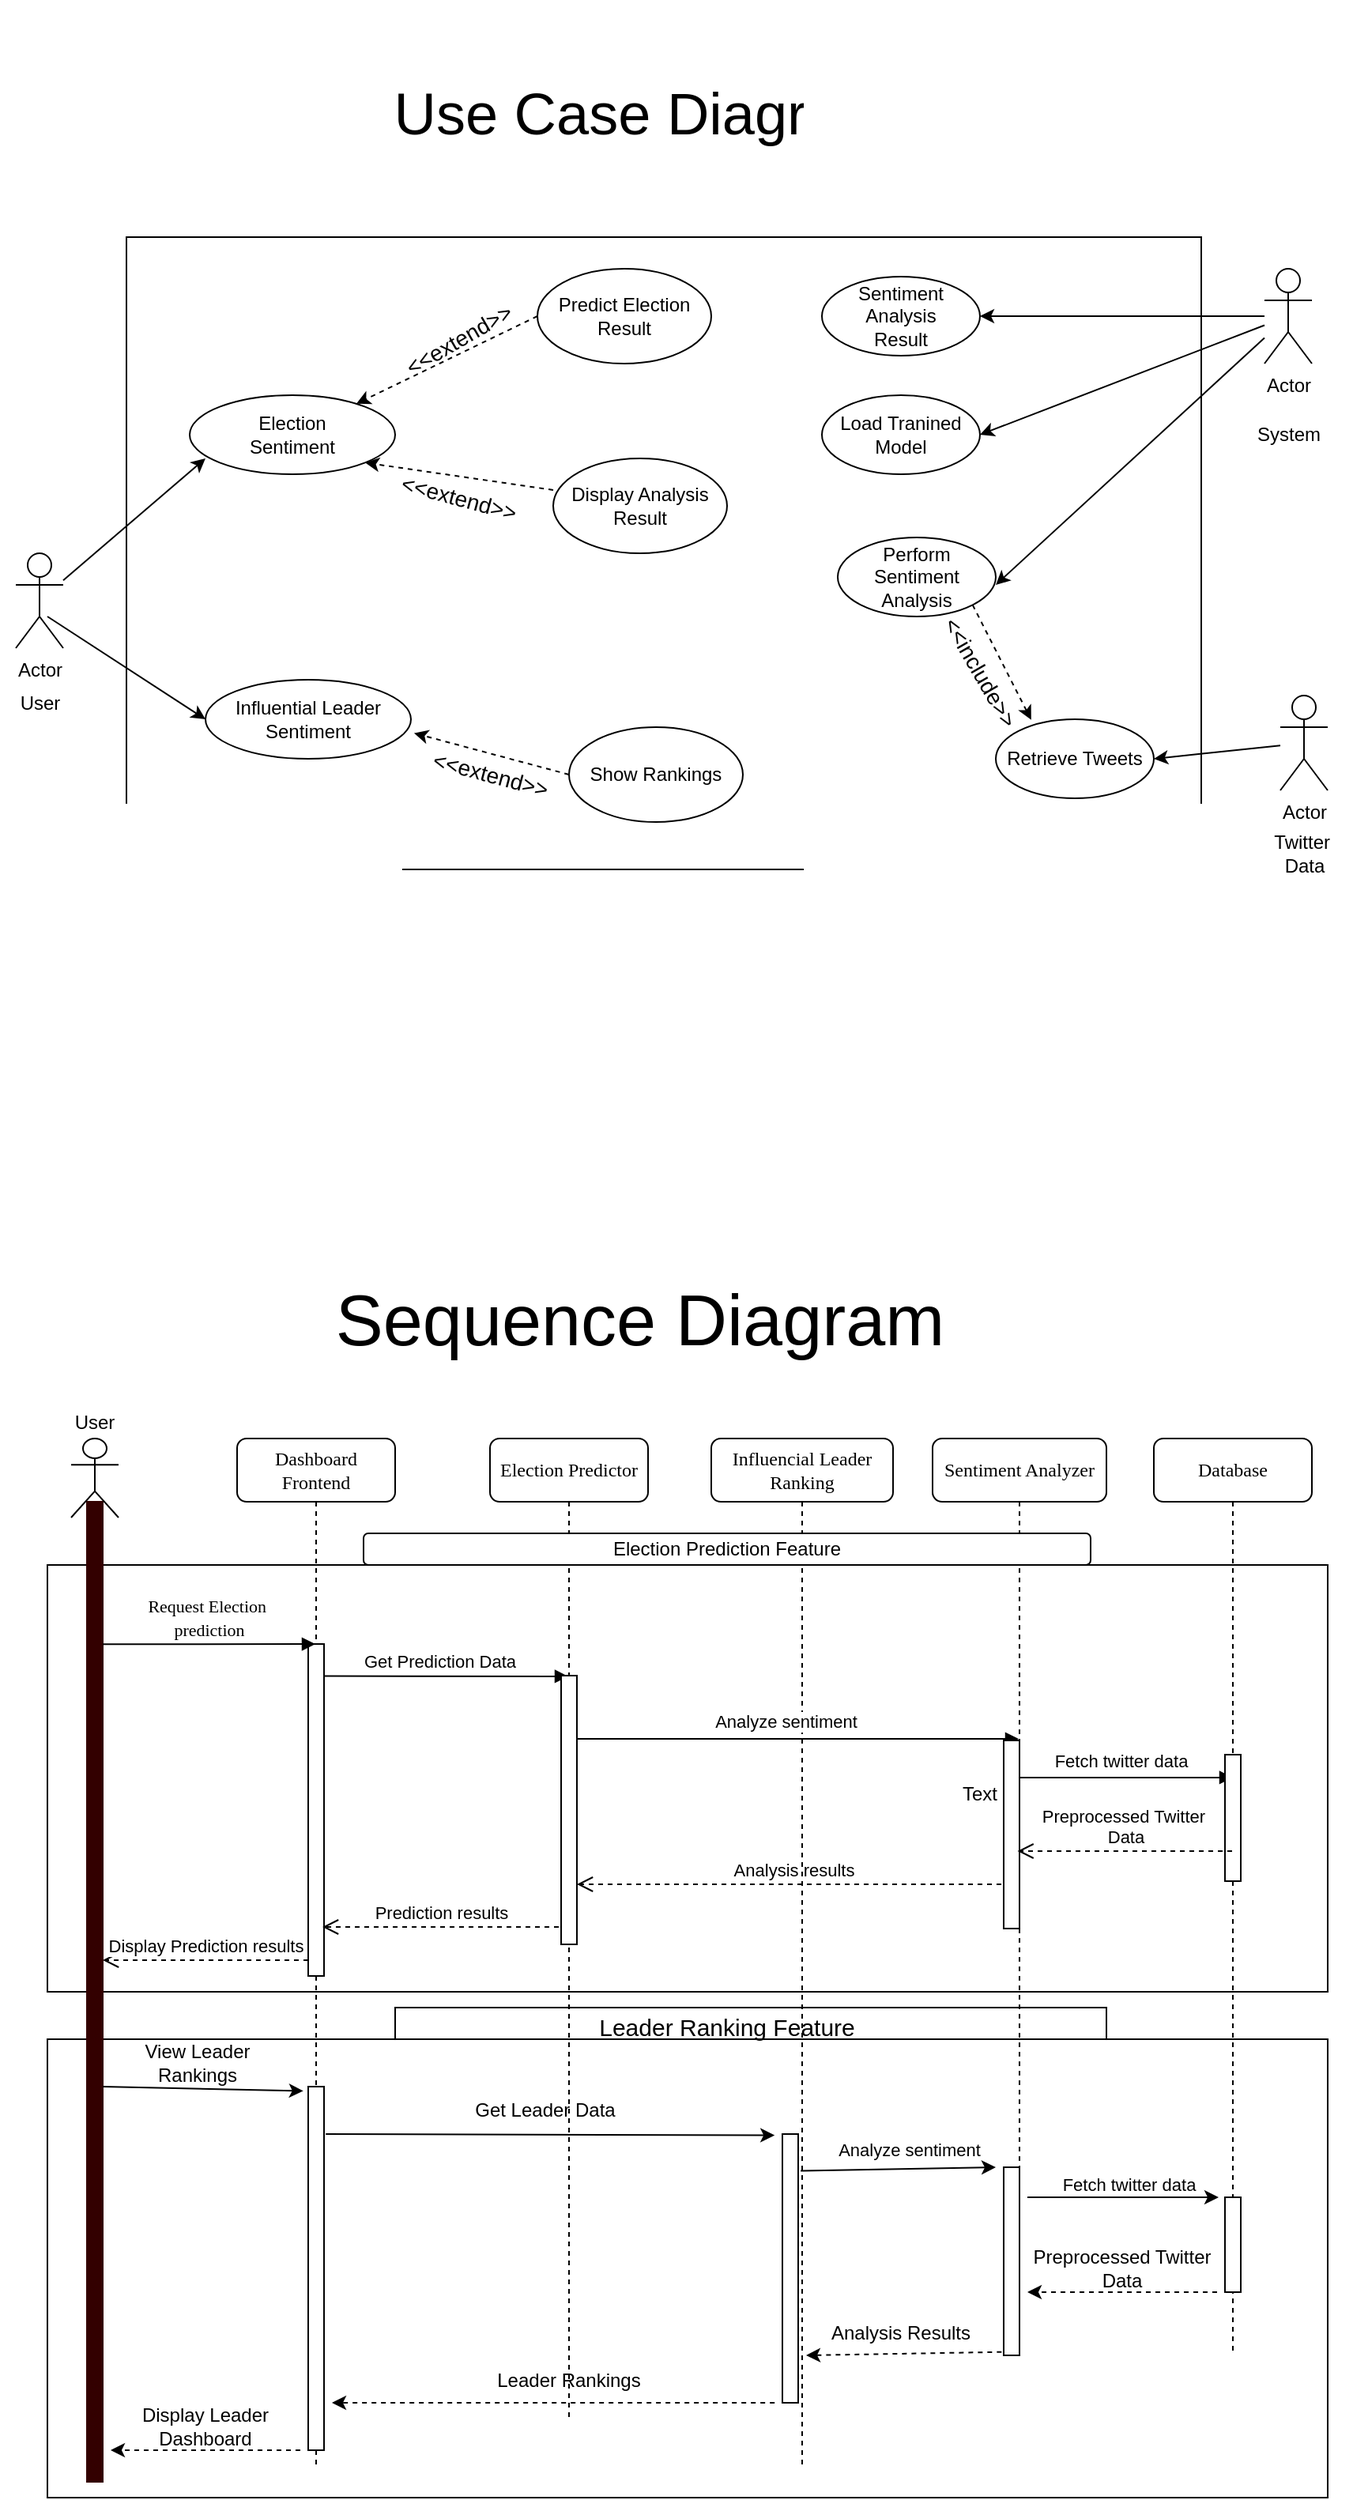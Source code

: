 <mxfile version="26.0.16">
  <diagram name="Page-1" id="DoUWw83M7309mh9TTBLG">
    <mxGraphModel dx="3430" dy="2214" grid="1" gridSize="10" guides="1" tooltips="1" connect="1" arrows="1" fold="1" page="1" pageScale="1" pageWidth="850" pageHeight="1100" math="0" shadow="0">
      <root>
        <mxCell id="0" />
        <mxCell id="1" parent="0" />
        <mxCell id="TDCMUz0HnnAJUCMYkKip-66" value="" style="rounded=0;whiteSpace=wrap;html=1;" parent="1" vertex="1">
          <mxGeometry x="-480" y="-570" width="680" height="400" as="geometry" />
        </mxCell>
        <mxCell id="TDCMUz0HnnAJUCMYkKip-1" value="Actor" style="shape=umlActor;verticalLabelPosition=bottom;verticalAlign=top;html=1;outlineConnect=0;" parent="1" vertex="1">
          <mxGeometry x="-550" y="-370" width="30" height="60" as="geometry" />
        </mxCell>
        <mxCell id="TDCMUz0HnnAJUCMYkKip-2" value="Election&lt;br&gt;Sentiment" style="ellipse;whiteSpace=wrap;html=1;" parent="1" vertex="1">
          <mxGeometry x="-440" y="-470" width="130" height="50" as="geometry" />
        </mxCell>
        <mxCell id="TDCMUz0HnnAJUCMYkKip-3" value="Influential Leader&lt;br&gt;Sentiment" style="ellipse;whiteSpace=wrap;html=1;" parent="1" vertex="1">
          <mxGeometry x="-430" y="-290" width="130" height="50" as="geometry" />
        </mxCell>
        <mxCell id="TDCMUz0HnnAJUCMYkKip-4" value="Predict Election&lt;br&gt;Result" style="ellipse;whiteSpace=wrap;html=1;" parent="1" vertex="1">
          <mxGeometry x="-220" y="-550" width="110" height="60" as="geometry" />
        </mxCell>
        <mxCell id="TDCMUz0HnnAJUCMYkKip-5" value="Display Analysis&lt;br&gt;Result" style="ellipse;whiteSpace=wrap;html=1;" parent="1" vertex="1">
          <mxGeometry x="-210" y="-430" width="110" height="60" as="geometry" />
        </mxCell>
        <mxCell id="TDCMUz0HnnAJUCMYkKip-6" value="Show Rankings" style="ellipse;whiteSpace=wrap;html=1;direction=east;" parent="1" vertex="1">
          <mxGeometry x="-200" y="-260" width="110" height="60" as="geometry" />
        </mxCell>
        <mxCell id="TDCMUz0HnnAJUCMYkKip-7" value="Actor" style="shape=umlActor;verticalLabelPosition=bottom;verticalAlign=top;html=1;outlineConnect=0;" parent="1" vertex="1">
          <mxGeometry x="240" y="-550" width="30" height="60" as="geometry" />
        </mxCell>
        <mxCell id="TDCMUz0HnnAJUCMYkKip-8" value="Actor" style="shape=umlActor;verticalLabelPosition=bottom;verticalAlign=top;html=1;outlineConnect=0;" parent="1" vertex="1">
          <mxGeometry x="250" y="-280" width="30" height="60" as="geometry" />
        </mxCell>
        <mxCell id="TDCMUz0HnnAJUCMYkKip-9" value="Sentiment Analysis&lt;br&gt;Result" style="ellipse;whiteSpace=wrap;html=1;" parent="1" vertex="1">
          <mxGeometry x="-40" y="-545" width="100" height="50" as="geometry" />
        </mxCell>
        <mxCell id="TDCMUz0HnnAJUCMYkKip-10" value="Load Tranined&lt;br&gt;Model" style="ellipse;whiteSpace=wrap;html=1;" parent="1" vertex="1">
          <mxGeometry x="-40" y="-470" width="100" height="50" as="geometry" />
        </mxCell>
        <mxCell id="TDCMUz0HnnAJUCMYkKip-11" value="Perform Sentiment&lt;br&gt;Analysis" style="ellipse;whiteSpace=wrap;html=1;" parent="1" vertex="1">
          <mxGeometry x="-30" y="-380" width="100" height="50" as="geometry" />
        </mxCell>
        <mxCell id="TDCMUz0HnnAJUCMYkKip-12" value="Retrieve Tweets" style="ellipse;whiteSpace=wrap;html=1;" parent="1" vertex="1">
          <mxGeometry x="70" y="-265" width="100" height="50" as="geometry" />
        </mxCell>
        <mxCell id="TDCMUz0HnnAJUCMYkKip-16" value="" style="endArrow=classic;html=1;rounded=0;" parent="1" source="TDCMUz0HnnAJUCMYkKip-1" edge="1">
          <mxGeometry width="50" height="50" relative="1" as="geometry">
            <mxPoint x="-480" y="-380" as="sourcePoint" />
            <mxPoint x="-430" y="-430" as="targetPoint" />
          </mxGeometry>
        </mxCell>
        <mxCell id="TDCMUz0HnnAJUCMYkKip-18" value="" style="endArrow=classic;html=1;rounded=0;entryX=0;entryY=0.5;entryDx=0;entryDy=0;" parent="1" target="TDCMUz0HnnAJUCMYkKip-3" edge="1">
          <mxGeometry width="50" height="50" relative="1" as="geometry">
            <mxPoint x="-530" y="-330" as="sourcePoint" />
            <mxPoint x="-480" y="-380" as="targetPoint" />
          </mxGeometry>
        </mxCell>
        <mxCell id="TDCMUz0HnnAJUCMYkKip-22" value="" style="endArrow=classic;html=1;rounded=0;exitX=0;exitY=0.333;exitDx=0;exitDy=0;exitPerimeter=0;dashed=1;entryX=1;entryY=1;entryDx=0;entryDy=0;" parent="1" source="TDCMUz0HnnAJUCMYkKip-5" target="TDCMUz0HnnAJUCMYkKip-2" edge="1">
          <mxGeometry width="50" height="50" relative="1" as="geometry">
            <mxPoint x="-310" y="-440" as="sourcePoint" />
            <mxPoint x="-330" y="-370" as="targetPoint" />
          </mxGeometry>
        </mxCell>
        <mxCell id="TDCMUz0HnnAJUCMYkKip-25" value="" style="endArrow=classic;html=1;rounded=0;dashed=1;exitX=0;exitY=0.5;exitDx=0;exitDy=0;entryX=1.015;entryY=0.676;entryDx=0;entryDy=0;entryPerimeter=0;" parent="1" source="TDCMUz0HnnAJUCMYkKip-6" target="TDCMUz0HnnAJUCMYkKip-3" edge="1">
          <mxGeometry width="50" height="50" relative="1" as="geometry">
            <mxPoint x="-300" y="-260" as="sourcePoint" />
            <mxPoint x="-290" y="-180" as="targetPoint" />
          </mxGeometry>
        </mxCell>
        <mxCell id="TDCMUz0HnnAJUCMYkKip-28" value="" style="endArrow=classic;html=1;rounded=0;entryX=1;entryY=0.5;entryDx=0;entryDy=0;" parent="1" source="TDCMUz0HnnAJUCMYkKip-8" target="TDCMUz0HnnAJUCMYkKip-12" edge="1">
          <mxGeometry width="50" height="50" relative="1" as="geometry">
            <mxPoint x="130" y="-200" as="sourcePoint" />
            <mxPoint x="180" y="-250" as="targetPoint" />
          </mxGeometry>
        </mxCell>
        <mxCell id="TDCMUz0HnnAJUCMYkKip-29" value="" style="endArrow=classic;html=1;rounded=0;exitX=1;exitY=1;exitDx=0;exitDy=0;entryX=0.224;entryY=0.008;entryDx=0;entryDy=0;entryPerimeter=0;dashed=1;" parent="1" source="TDCMUz0HnnAJUCMYkKip-11" target="TDCMUz0HnnAJUCMYkKip-12" edge="1">
          <mxGeometry width="50" height="50" relative="1" as="geometry">
            <mxPoint x="40" y="-230" as="sourcePoint" />
            <mxPoint x="90" y="-280" as="targetPoint" />
          </mxGeometry>
        </mxCell>
        <mxCell id="TDCMUz0HnnAJUCMYkKip-31" value="" style="endArrow=classic;html=1;rounded=0;entryX=1;entryY=0.5;entryDx=0;entryDy=0;" parent="1" source="TDCMUz0HnnAJUCMYkKip-7" target="TDCMUz0HnnAJUCMYkKip-10" edge="1">
          <mxGeometry width="50" height="50" relative="1" as="geometry">
            <mxPoint x="150" y="-400" as="sourcePoint" />
            <mxPoint x="200" y="-450" as="targetPoint" />
          </mxGeometry>
        </mxCell>
        <mxCell id="TDCMUz0HnnAJUCMYkKip-37" value="" style="endArrow=classic;html=1;rounded=0;entryX=1;entryY=0.5;entryDx=0;entryDy=0;" parent="1" source="TDCMUz0HnnAJUCMYkKip-7" target="TDCMUz0HnnAJUCMYkKip-9" edge="1">
          <mxGeometry width="50" height="50" relative="1" as="geometry">
            <mxPoint x="50" y="-470" as="sourcePoint" />
            <mxPoint x="100" y="-520" as="targetPoint" />
          </mxGeometry>
        </mxCell>
        <mxCell id="TDCMUz0HnnAJUCMYkKip-40" value="" style="endArrow=classic;html=1;rounded=0;" parent="1" source="TDCMUz0HnnAJUCMYkKip-7" edge="1">
          <mxGeometry width="50" height="50" relative="1" as="geometry">
            <mxPoint x="20" y="-300" as="sourcePoint" />
            <mxPoint x="70" y="-350" as="targetPoint" />
          </mxGeometry>
        </mxCell>
        <mxCell id="TDCMUz0HnnAJUCMYkKip-42" value="User" style="text;html=1;align=center;verticalAlign=middle;resizable=0;points=[];autosize=1;strokeColor=none;fillColor=none;" parent="1" vertex="1">
          <mxGeometry x="-560" y="-290" width="50" height="30" as="geometry" />
        </mxCell>
        <mxCell id="TDCMUz0HnnAJUCMYkKip-43" value="System" style="text;html=1;align=center;verticalAlign=middle;resizable=0;points=[];autosize=1;strokeColor=none;fillColor=none;" parent="1" vertex="1">
          <mxGeometry x="225" y="-460" width="60" height="30" as="geometry" />
        </mxCell>
        <mxCell id="TDCMUz0HnnAJUCMYkKip-46" value="Twitter&amp;nbsp;&lt;br&gt;Data" style="text;html=1;align=center;verticalAlign=middle;resizable=0;points=[];autosize=1;strokeColor=none;fillColor=none;" parent="1" vertex="1">
          <mxGeometry x="235" y="-200" width="60" height="40" as="geometry" />
        </mxCell>
        <mxCell id="TDCMUz0HnnAJUCMYkKip-60" value="" style="endArrow=classic;html=1;rounded=0;exitX=0;exitY=0.5;exitDx=0;exitDy=0;dashed=1;" parent="1" source="TDCMUz0HnnAJUCMYkKip-4" target="TDCMUz0HnnAJUCMYkKip-2" edge="1">
          <mxGeometry width="50" height="50" relative="1" as="geometry">
            <mxPoint x="-170" y="-340" as="sourcePoint" />
            <mxPoint x="-120" y="-390" as="targetPoint" />
          </mxGeometry>
        </mxCell>
        <mxCell id="TDCMUz0HnnAJUCMYkKip-61" value="&lt;font style=&quot;font-size: 14px;&quot;&gt;&amp;lt;&amp;lt;extend&amp;gt;&amp;gt;&lt;/font&gt;" style="text;html=1;align=center;verticalAlign=middle;resizable=0;points=[];autosize=1;strokeColor=none;fillColor=none;rotation=-30;" parent="1" vertex="1">
          <mxGeometry x="-320" y="-520" width="100" height="30" as="geometry" />
        </mxCell>
        <mxCell id="TDCMUz0HnnAJUCMYkKip-62" value="&lt;font style=&quot;font-size: 14px;&quot;&gt;&amp;lt;&amp;lt;extend&amp;gt;&amp;gt;&lt;/font&gt;" style="text;html=1;align=center;verticalAlign=middle;resizable=0;points=[];autosize=1;strokeColor=none;fillColor=none;rotation=15;" parent="1" vertex="1">
          <mxGeometry x="-320" y="-420" width="100" height="30" as="geometry" />
        </mxCell>
        <mxCell id="TDCMUz0HnnAJUCMYkKip-63" value="&lt;font style=&quot;font-size: 14px;&quot;&gt;&amp;lt;&amp;lt;extend&amp;gt;&amp;gt;&lt;/font&gt;" style="text;html=1;align=center;verticalAlign=middle;resizable=0;points=[];autosize=1;strokeColor=none;fillColor=none;rotation=15;" parent="1" vertex="1">
          <mxGeometry x="-300" y="-245" width="100" height="30" as="geometry" />
        </mxCell>
        <mxCell id="TDCMUz0HnnAJUCMYkKip-64" value="&lt;span style=&quot;font-size: 14px;&quot;&gt;&amp;lt;&amp;lt;include&amp;gt;&amp;gt;&lt;/span&gt;" style="text;html=1;align=center;verticalAlign=middle;resizable=0;points=[];autosize=1;strokeColor=none;fillColor=none;rotation=60;" parent="1" vertex="1">
          <mxGeometry x="10" y="-310" width="100" height="30" as="geometry" />
        </mxCell>
        <mxCell id="TDCMUz0HnnAJUCMYkKip-69" value="&lt;font style=&quot;&quot;&gt;&lt;font style=&quot;font-size: 37px;&quot;&gt;&lt;br&gt;Use Case Diagram&lt;br&gt;&lt;br&gt;&lt;/font&gt;&lt;br&gt;&lt;/font&gt;" style="text;html=1;align=center;verticalAlign=middle;resizable=0;points=[];autosize=1;strokeColor=none;fillColor=none;" parent="1" vertex="1">
          <mxGeometry x="-325" y="-720" width="340" height="160" as="geometry" />
        </mxCell>
        <mxCell id="6iokY7xrfuskaPG3-T_G-1" value="" style="rounded=0;whiteSpace=wrap;html=1;" parent="1" vertex="1">
          <mxGeometry x="-310" y="550" width="450" height="30" as="geometry" />
        </mxCell>
        <mxCell id="6iokY7xrfuskaPG3-T_G-2" value="" style="rounded=0;whiteSpace=wrap;html=1;" parent="1" vertex="1">
          <mxGeometry x="-530" y="570" width="810" height="290" as="geometry" />
        </mxCell>
        <mxCell id="6iokY7xrfuskaPG3-T_G-3" value="" style="rounded=0;whiteSpace=wrap;html=1;" parent="1" vertex="1">
          <mxGeometry x="-530" y="270" width="810" height="270" as="geometry" />
        </mxCell>
        <mxCell id="6iokY7xrfuskaPG3-T_G-4" value="Dashboard Frontend" style="shape=umlLifeline;perimeter=lifelinePerimeter;whiteSpace=wrap;html=1;container=1;collapsible=0;recursiveResize=0;outlineConnect=0;rounded=1;shadow=0;comic=0;labelBackgroundColor=none;strokeWidth=1;fontFamily=Verdana;fontSize=12;align=center;" parent="1" vertex="1">
          <mxGeometry x="-410" y="190" width="100" height="650" as="geometry" />
        </mxCell>
        <mxCell id="6iokY7xrfuskaPG3-T_G-5" value="" style="html=1;points=[];perimeter=orthogonalPerimeter;rounded=0;shadow=0;comic=0;labelBackgroundColor=none;strokeWidth=1;fontFamily=Verdana;fontSize=12;align=center;" parent="6iokY7xrfuskaPG3-T_G-4" vertex="1">
          <mxGeometry x="45" y="130" width="10" height="210" as="geometry" />
        </mxCell>
        <mxCell id="6iokY7xrfuskaPG3-T_G-6" value="" style="html=1;verticalAlign=bottom;endArrow=block;labelBackgroundColor=none;fontFamily=Verdana;fontSize=12;edgeStyle=elbowEdgeStyle;elbow=vertical;" parent="6iokY7xrfuskaPG3-T_G-4" target="6iokY7xrfuskaPG3-T_G-11" edge="1">
          <mxGeometry relative="1" as="geometry">
            <mxPoint x="55" y="150.28" as="sourcePoint" />
            <mxPoint x="190" y="150.14" as="targetPoint" />
          </mxGeometry>
        </mxCell>
        <mxCell id="6iokY7xrfuskaPG3-T_G-7" value="&lt;font style=&quot;font-size: 11px;&quot;&gt;Get Prediction Data&lt;/font&gt;" style="edgeLabel;html=1;align=center;verticalAlign=middle;resizable=0;points=[];" parent="6iokY7xrfuskaPG3-T_G-6" vertex="1" connectable="0">
          <mxGeometry x="-0.049" y="3" relative="1" as="geometry">
            <mxPoint x="-1" y="-7" as="offset" />
          </mxGeometry>
        </mxCell>
        <mxCell id="6iokY7xrfuskaPG3-T_G-8" value="Display Prediction results" style="html=1;verticalAlign=bottom;endArrow=open;dashed=1;endSize=8;curved=0;rounded=0;" parent="6iokY7xrfuskaPG3-T_G-4" edge="1">
          <mxGeometry relative="1" as="geometry">
            <mxPoint x="45" y="330" as="sourcePoint" />
            <mxPoint x="-85" y="330" as="targetPoint" />
          </mxGeometry>
        </mxCell>
        <mxCell id="6iokY7xrfuskaPG3-T_G-9" value="" style="html=1;points=[];perimeter=orthogonalPerimeter;rounded=0;shadow=0;comic=0;labelBackgroundColor=none;strokeWidth=1;fontFamily=Verdana;fontSize=12;align=center;" parent="6iokY7xrfuskaPG3-T_G-4" vertex="1">
          <mxGeometry x="45" y="410" width="10" height="230" as="geometry" />
        </mxCell>
        <mxCell id="6iokY7xrfuskaPG3-T_G-10" value="" style="endArrow=classic;html=1;rounded=0;exitX=0.568;exitY=0.793;exitDx=0;exitDy=0;exitPerimeter=0;dashed=1;" parent="6iokY7xrfuskaPG3-T_G-4" source="6iokY7xrfuskaPG3-T_G-2" edge="1">
          <mxGeometry width="50" height="50" relative="1" as="geometry">
            <mxPoint x="10" y="660" as="sourcePoint" />
            <mxPoint x="60" y="610" as="targetPoint" />
          </mxGeometry>
        </mxCell>
        <mxCell id="6iokY7xrfuskaPG3-T_G-11" value="Election Predictor" style="shape=umlLifeline;perimeter=lifelinePerimeter;whiteSpace=wrap;html=1;container=1;collapsible=0;recursiveResize=0;outlineConnect=0;rounded=1;shadow=0;comic=0;labelBackgroundColor=none;strokeWidth=1;fontFamily=Verdana;fontSize=12;align=center;" parent="1" vertex="1">
          <mxGeometry x="-250" y="190" width="100" height="620" as="geometry" />
        </mxCell>
        <mxCell id="6iokY7xrfuskaPG3-T_G-12" value="" style="html=1;points=[];perimeter=orthogonalPerimeter;rounded=0;shadow=0;comic=0;labelBackgroundColor=none;strokeWidth=1;fontFamily=Verdana;fontSize=12;align=center;" parent="6iokY7xrfuskaPG3-T_G-11" vertex="1">
          <mxGeometry x="45" y="150" width="10" height="170" as="geometry" />
        </mxCell>
        <mxCell id="6iokY7xrfuskaPG3-T_G-13" value="Analysis results" style="html=1;verticalAlign=bottom;endArrow=open;dashed=1;endSize=8;curved=0;rounded=0;" parent="6iokY7xrfuskaPG3-T_G-11" edge="1">
          <mxGeometry relative="1" as="geometry">
            <mxPoint x="329.5" y="282.0" as="sourcePoint" />
            <mxPoint x="55" y="282" as="targetPoint" />
          </mxGeometry>
        </mxCell>
        <mxCell id="6iokY7xrfuskaPG3-T_G-14" value="" style="endArrow=classic;html=1;rounded=0;entryX=0.568;entryY=0.345;entryDx=0;entryDy=0;entryPerimeter=0;exitX=1.111;exitY=0.315;exitDx=0;exitDy=0;exitPerimeter=0;" parent="6iokY7xrfuskaPG3-T_G-11" edge="1">
          <mxGeometry width="50" height="50" relative="1" as="geometry">
            <mxPoint x="-103.89" y="440" as="sourcePoint" />
            <mxPoint x="180.08" y="440.75" as="targetPoint" />
          </mxGeometry>
        </mxCell>
        <mxCell id="6iokY7xrfuskaPG3-T_G-15" value="Influencial Leader Ranking" style="shape=umlLifeline;perimeter=lifelinePerimeter;whiteSpace=wrap;html=1;container=1;collapsible=0;recursiveResize=0;outlineConnect=0;rounded=1;shadow=0;comic=0;labelBackgroundColor=none;strokeWidth=1;fontFamily=Verdana;fontSize=12;align=center;" parent="1" vertex="1">
          <mxGeometry x="-110" y="190" width="115" height="650" as="geometry" />
        </mxCell>
        <mxCell id="6iokY7xrfuskaPG3-T_G-16" value="" style="html=1;verticalAlign=bottom;endArrow=block;labelBackgroundColor=none;fontFamily=Verdana;fontSize=12;edgeStyle=elbowEdgeStyle;elbow=vertical;" parent="6iokY7xrfuskaPG3-T_G-15" target="6iokY7xrfuskaPG3-T_G-22" edge="1">
          <mxGeometry relative="1" as="geometry">
            <mxPoint x="-85" y="190" as="sourcePoint" />
            <mxPoint x="70" y="169.43" as="targetPoint" />
            <Array as="points">
              <mxPoint x="-40" y="190" />
            </Array>
          </mxGeometry>
        </mxCell>
        <mxCell id="6iokY7xrfuskaPG3-T_G-17" value="&lt;font style=&quot;font-size: 11px;&quot;&gt;Analyze sentiment&lt;/font&gt;" style="edgeLabel;html=1;align=center;verticalAlign=middle;resizable=0;points=[];" parent="6iokY7xrfuskaPG3-T_G-16" vertex="1" connectable="0">
          <mxGeometry x="-0.049" y="3" relative="1" as="geometry">
            <mxPoint x="-1" y="-8" as="offset" />
          </mxGeometry>
        </mxCell>
        <mxCell id="6iokY7xrfuskaPG3-T_G-18" value="" style="html=1;points=[];perimeter=orthogonalPerimeter;rounded=0;shadow=0;comic=0;labelBackgroundColor=none;strokeWidth=1;fontFamily=Verdana;fontSize=12;align=center;" parent="6iokY7xrfuskaPG3-T_G-15" vertex="1">
          <mxGeometry x="45" y="440" width="10" height="170" as="geometry" />
        </mxCell>
        <mxCell id="6iokY7xrfuskaPG3-T_G-19" value="" style="endArrow=classic;html=1;rounded=0;exitX=1.156;exitY=0.137;exitDx=0;exitDy=0;exitPerimeter=0;" parent="6iokY7xrfuskaPG3-T_G-15" source="6iokY7xrfuskaPG3-T_G-18" edge="1">
          <mxGeometry width="50" height="50" relative="1" as="geometry">
            <mxPoint x="55" y="470" as="sourcePoint" />
            <mxPoint x="180" y="461" as="targetPoint" />
          </mxGeometry>
        </mxCell>
        <mxCell id="6iokY7xrfuskaPG3-T_G-20" value="" style="endArrow=classic;html=1;rounded=0;exitX=-0.133;exitY=0.982;exitDx=0;exitDy=0;exitPerimeter=0;dashed=1;" parent="6iokY7xrfuskaPG3-T_G-15" source="6iokY7xrfuskaPG3-T_G-24" edge="1">
          <mxGeometry width="50" height="50" relative="1" as="geometry">
            <mxPoint x="10" y="630" as="sourcePoint" />
            <mxPoint x="60" y="580" as="targetPoint" />
          </mxGeometry>
        </mxCell>
        <mxCell id="6iokY7xrfuskaPG3-T_G-21" value="&lt;font style=&quot;font-size: 15px;&quot;&gt;Leader Ranking Feature&lt;/font&gt;" style="text;html=1;align=center;verticalAlign=middle;whiteSpace=wrap;rounded=0;" parent="6iokY7xrfuskaPG3-T_G-15" vertex="1">
          <mxGeometry x="-95" y="357" width="210" height="30" as="geometry" />
        </mxCell>
        <mxCell id="6iokY7xrfuskaPG3-T_G-22" value="Sentiment Analyzer" style="shape=umlLifeline;perimeter=lifelinePerimeter;whiteSpace=wrap;html=1;container=1;collapsible=0;recursiveResize=0;outlineConnect=0;rounded=1;shadow=0;comic=0;labelBackgroundColor=none;strokeWidth=1;fontFamily=Verdana;fontSize=12;align=center;" parent="1" vertex="1">
          <mxGeometry x="30" y="190" width="110.004" height="580" as="geometry" />
        </mxCell>
        <mxCell id="6iokY7xrfuskaPG3-T_G-23" value="" style="html=1;points=[];perimeter=orthogonalPerimeter;rounded=0;shadow=0;comic=0;labelBackgroundColor=none;strokeWidth=1;fontFamily=Verdana;fontSize=12;align=center;" parent="6iokY7xrfuskaPG3-T_G-22" vertex="1">
          <mxGeometry x="45" y="191" width="10" height="119" as="geometry" />
        </mxCell>
        <mxCell id="6iokY7xrfuskaPG3-T_G-24" value="" style="html=1;points=[];perimeter=orthogonalPerimeter;rounded=0;shadow=0;comic=0;labelBackgroundColor=none;strokeWidth=1;fontFamily=Verdana;fontSize=12;align=center;" parent="6iokY7xrfuskaPG3-T_G-22" vertex="1">
          <mxGeometry x="45" y="461" width="10" height="119" as="geometry" />
        </mxCell>
        <mxCell id="6iokY7xrfuskaPG3-T_G-25" value="" style="endArrow=classic;html=1;rounded=0;" parent="6iokY7xrfuskaPG3-T_G-22" edge="1">
          <mxGeometry width="50" height="50" relative="1" as="geometry">
            <mxPoint x="60" y="480" as="sourcePoint" />
            <mxPoint x="181" y="480" as="targetPoint" />
            <Array as="points" />
          </mxGeometry>
        </mxCell>
        <mxCell id="6iokY7xrfuskaPG3-T_G-26" value="" style="endArrow=classic;html=1;rounded=0;dashed=1;" parent="6iokY7xrfuskaPG3-T_G-22" edge="1">
          <mxGeometry width="50" height="50" relative="1" as="geometry">
            <mxPoint x="180" y="540" as="sourcePoint" />
            <mxPoint x="60" y="540" as="targetPoint" />
          </mxGeometry>
        </mxCell>
        <mxCell id="6iokY7xrfuskaPG3-T_G-27" value="Database" style="shape=umlLifeline;perimeter=lifelinePerimeter;whiteSpace=wrap;html=1;container=1;collapsible=0;recursiveResize=0;outlineConnect=0;rounded=1;shadow=0;comic=0;labelBackgroundColor=none;strokeWidth=1;fontFamily=Verdana;fontSize=12;align=center;" parent="1" vertex="1">
          <mxGeometry x="170" y="190" width="100" height="580" as="geometry" />
        </mxCell>
        <mxCell id="6iokY7xrfuskaPG3-T_G-28" value="" style="html=1;verticalAlign=bottom;endArrow=block;labelBackgroundColor=none;fontFamily=Verdana;fontSize=12;edgeStyle=elbowEdgeStyle;elbow=vertical;" parent="6iokY7xrfuskaPG3-T_G-27" edge="1">
          <mxGeometry relative="1" as="geometry">
            <mxPoint x="-85" y="214.47" as="sourcePoint" />
            <mxPoint x="50" y="214" as="targetPoint" />
            <Array as="points">
              <mxPoint x="-40" y="214.47" />
            </Array>
          </mxGeometry>
        </mxCell>
        <mxCell id="6iokY7xrfuskaPG3-T_G-29" value="&lt;font style=&quot;font-size: 11px;&quot;&gt;Fetch twitter data&lt;/font&gt;" style="edgeLabel;html=1;align=center;verticalAlign=middle;resizable=0;points=[];" parent="6iokY7xrfuskaPG3-T_G-28" vertex="1" connectable="0">
          <mxGeometry x="-0.049" y="3" relative="1" as="geometry">
            <mxPoint x="-1" y="-8" as="offset" />
          </mxGeometry>
        </mxCell>
        <mxCell id="6iokY7xrfuskaPG3-T_G-30" value="" style="rounded=0;whiteSpace=wrap;html=1;" parent="6iokY7xrfuskaPG3-T_G-27" vertex="1">
          <mxGeometry x="45" y="200" width="10" height="80" as="geometry" />
        </mxCell>
        <mxCell id="6iokY7xrfuskaPG3-T_G-31" value="" style="html=1;points=[];perimeter=orthogonalPerimeter;rounded=0;shadow=0;comic=0;labelBackgroundColor=none;strokeWidth=1;fontFamily=Verdana;fontSize=12;align=center;" parent="6iokY7xrfuskaPG3-T_G-27" vertex="1">
          <mxGeometry x="45" y="480" width="10" height="60" as="geometry" />
        </mxCell>
        <mxCell id="6iokY7xrfuskaPG3-T_G-32" value="" style="html=1;points=[];perimeter=orthogonalPerimeter;rounded=0;shadow=0;comic=0;labelBackgroundColor=none;strokeWidth=1;fontFamily=Verdana;fontSize=12;align=center;strokeColor=#330000;fillColor=#330000;" parent="1" vertex="1">
          <mxGeometry x="-505" y="230" width="10" height="620" as="geometry" />
        </mxCell>
        <mxCell id="6iokY7xrfuskaPG3-T_G-33" value="" style="shape=umlActor;verticalLabelPosition=bottom;verticalAlign=top;html=1;outlineConnect=0;" parent="1" vertex="1">
          <mxGeometry x="-515" y="190" width="30" height="50" as="geometry" />
        </mxCell>
        <mxCell id="6iokY7xrfuskaPG3-T_G-34" value="Election Prediction Feature" style="rounded=1;whiteSpace=wrap;html=1;" parent="1" vertex="1">
          <mxGeometry x="-330" y="250" width="460" height="20" as="geometry" />
        </mxCell>
        <mxCell id="6iokY7xrfuskaPG3-T_G-35" value="&lt;font style=&quot;font-size: 11px;&quot;&gt;Request Election&amp;nbsp;&lt;/font&gt;&lt;div&gt;&lt;font style=&quot;font-size: 11px;&quot;&gt;prediction&lt;/font&gt;&lt;/div&gt;" style="html=1;verticalAlign=bottom;endArrow=block;labelBackgroundColor=none;fontFamily=Verdana;fontSize=12;edgeStyle=elbowEdgeStyle;elbow=vertical;" parent="1" target="6iokY7xrfuskaPG3-T_G-4" edge="1">
          <mxGeometry relative="1" as="geometry">
            <mxPoint x="-495" y="320.14" as="sourcePoint" />
            <mxPoint x="-225" y="320.14" as="targetPoint" />
          </mxGeometry>
        </mxCell>
        <mxCell id="6iokY7xrfuskaPG3-T_G-36" value="Preprocessed Twitter&amp;nbsp;&lt;div&gt;Data&lt;/div&gt;" style="html=1;verticalAlign=bottom;endArrow=open;dashed=1;endSize=8;curved=0;rounded=0;" parent="1" source="6iokY7xrfuskaPG3-T_G-27" edge="1">
          <mxGeometry relative="1" as="geometry">
            <mxPoint x="221" y="451" as="sourcePoint" />
            <mxPoint x="83.75" y="451" as="targetPoint" />
          </mxGeometry>
        </mxCell>
        <mxCell id="6iokY7xrfuskaPG3-T_G-37" value="Prediction results" style="html=1;verticalAlign=bottom;endArrow=open;dashed=1;endSize=8;curved=0;rounded=0;" parent="1" edge="1">
          <mxGeometry relative="1" as="geometry">
            <mxPoint x="-206.5" y="499" as="sourcePoint" />
            <mxPoint x="-356" y="499" as="targetPoint" />
          </mxGeometry>
        </mxCell>
        <mxCell id="6iokY7xrfuskaPG3-T_G-38" value="" style="endArrow=classic;html=1;rounded=0;exitX=0;exitY=1;exitDx=0;exitDy=0;entryX=-0.311;entryY=0.012;entryDx=0;entryDy=0;entryPerimeter=0;" parent="1" source="6iokY7xrfuskaPG3-T_G-39" target="6iokY7xrfuskaPG3-T_G-9" edge="1">
          <mxGeometry width="50" height="50" relative="1" as="geometry">
            <mxPoint x="-490" y="610" as="sourcePoint" />
            <mxPoint x="-370" y="610" as="targetPoint" />
          </mxGeometry>
        </mxCell>
        <mxCell id="6iokY7xrfuskaPG3-T_G-39" value="View Leader Rankings" style="text;html=1;align=center;verticalAlign=middle;whiteSpace=wrap;rounded=0;" parent="1" vertex="1">
          <mxGeometry x="-495" y="570" width="120" height="30" as="geometry" />
        </mxCell>
        <mxCell id="6iokY7xrfuskaPG3-T_G-40" value="" style="endArrow=classic;html=1;rounded=0;dashed=1;" parent="1" edge="1">
          <mxGeometry width="50" height="50" relative="1" as="geometry">
            <mxPoint x="-370" y="830" as="sourcePoint" />
            <mxPoint x="-490" y="830" as="targetPoint" />
          </mxGeometry>
        </mxCell>
        <mxCell id="6iokY7xrfuskaPG3-T_G-41" value="Display Leader Dashboard" style="text;html=1;align=center;verticalAlign=middle;whiteSpace=wrap;rounded=0;" parent="1" vertex="1">
          <mxGeometry x="-490" y="800" width="120" height="30" as="geometry" />
        </mxCell>
        <mxCell id="6iokY7xrfuskaPG3-T_G-42" value="Get Leader Data" style="text;html=1;align=center;verticalAlign=middle;whiteSpace=wrap;rounded=0;" parent="1" vertex="1">
          <mxGeometry x="-340" y="600" width="250" height="30" as="geometry" />
        </mxCell>
        <mxCell id="6iokY7xrfuskaPG3-T_G-43" value="Leader Rankings" style="text;html=1;align=center;verticalAlign=middle;whiteSpace=wrap;rounded=0;" parent="1" vertex="1">
          <mxGeometry x="-325" y="771" width="250" height="30" as="geometry" />
        </mxCell>
        <mxCell id="6iokY7xrfuskaPG3-T_G-44" value="&lt;font style=&quot;font-size: 11px;&quot;&gt;Fetch twitter data&lt;/font&gt;" style="edgeLabel;html=1;align=center;verticalAlign=middle;resizable=0;points=[];" parent="1" vertex="1" connectable="0">
          <mxGeometry x="140.004" y="653" as="geometry">
            <mxPoint x="14" y="9" as="offset" />
          </mxGeometry>
        </mxCell>
        <mxCell id="6iokY7xrfuskaPG3-T_G-45" value="Preprocessed Twitter Data" style="text;html=1;align=center;verticalAlign=middle;whiteSpace=wrap;rounded=0;" parent="1" vertex="1">
          <mxGeometry x="90" y="700" width="120" height="30" as="geometry" />
        </mxCell>
        <mxCell id="6iokY7xrfuskaPG3-T_G-46" value="&lt;font style=&quot;font-size: 11px;&quot;&gt;Analyze sentiment&lt;/font&gt;" style="edgeLabel;html=1;align=center;verticalAlign=middle;resizable=0;points=[];" parent="1" vertex="1" connectable="0">
          <mxGeometry x="10.003" y="640" as="geometry">
            <mxPoint x="5" as="offset" />
          </mxGeometry>
        </mxCell>
        <mxCell id="6iokY7xrfuskaPG3-T_G-47" value="Analysis Results" style="text;html=1;align=center;verticalAlign=middle;whiteSpace=wrap;rounded=0;" parent="1" vertex="1">
          <mxGeometry x="-50" y="741" width="120" height="30" as="geometry" />
        </mxCell>
        <mxCell id="6iokY7xrfuskaPG3-T_G-48" value="Text" style="text;html=1;align=center;verticalAlign=middle;whiteSpace=wrap;rounded=0;" parent="1" vertex="1">
          <mxGeometry x="30" y="400" width="60" height="30" as="geometry" />
        </mxCell>
        <mxCell id="6iokY7xrfuskaPG3-T_G-49" value="User" style="text;html=1;align=center;verticalAlign=middle;whiteSpace=wrap;rounded=0;" parent="1" vertex="1">
          <mxGeometry x="-530" y="160" width="60" height="40" as="geometry" />
        </mxCell>
        <mxCell id="6iokY7xrfuskaPG3-T_G-50" value="&lt;font style=&quot;font-size: 45px;&quot;&gt;Sequence Diagram&lt;/font&gt;" style="text;html=1;align=center;verticalAlign=middle;whiteSpace=wrap;rounded=0;" parent="1" vertex="1">
          <mxGeometry x="-395" y="100" width="480" height="30" as="geometry" />
        </mxCell>
      </root>
    </mxGraphModel>
  </diagram>
</mxfile>

